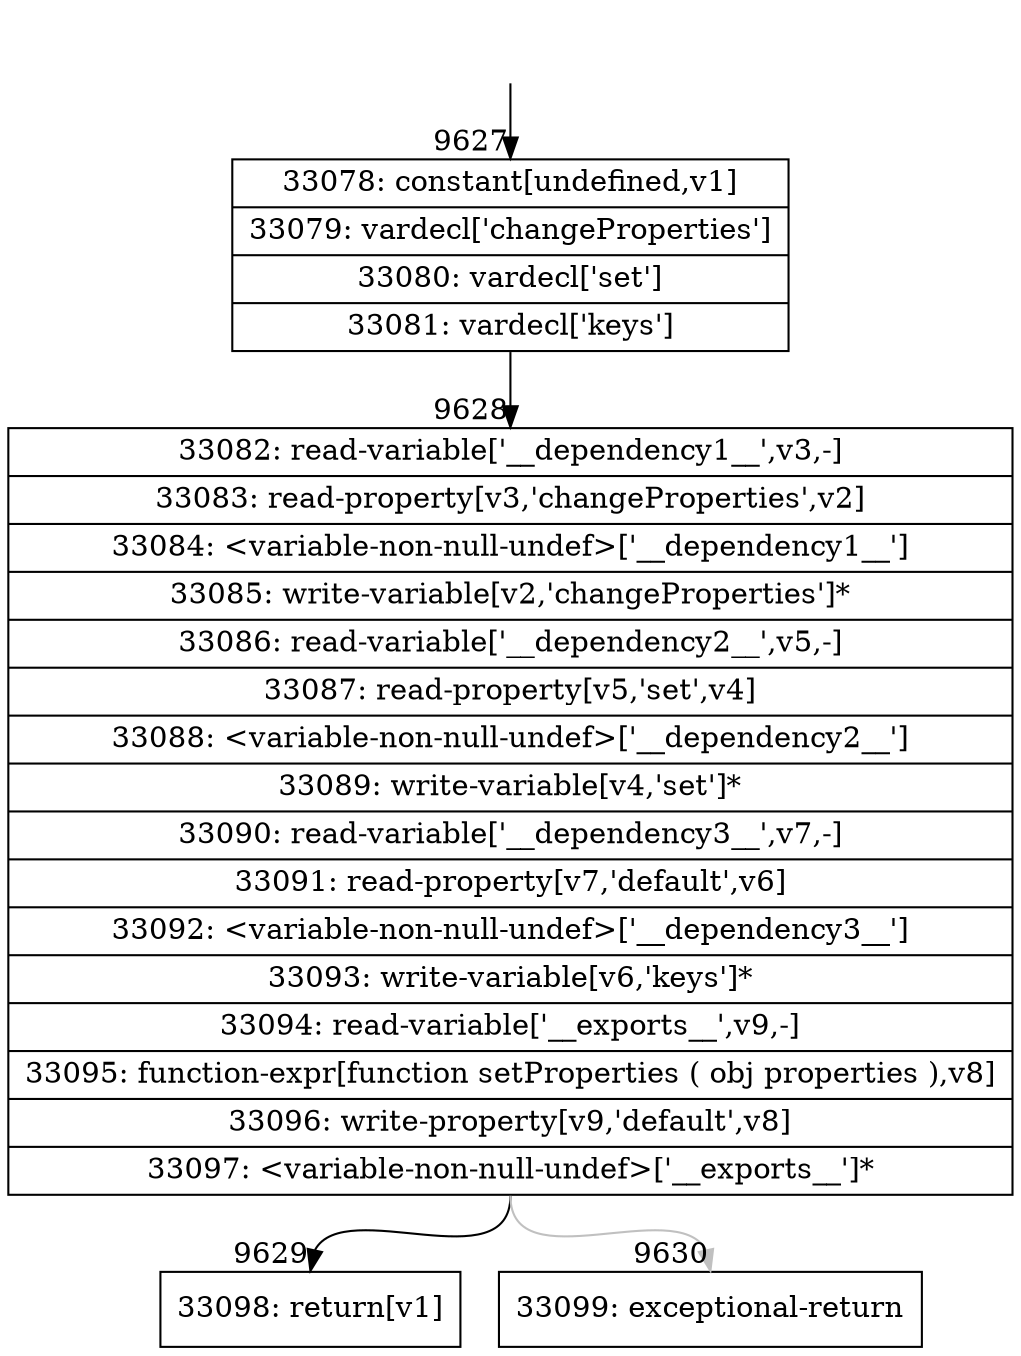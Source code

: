 digraph {
rankdir="TD"
BB_entry812[shape=none,label=""];
BB_entry812 -> BB9627 [tailport=s, headport=n, headlabel="    9627"]
BB9627 [shape=record label="{33078: constant[undefined,v1]|33079: vardecl['changeProperties']|33080: vardecl['set']|33081: vardecl['keys']}" ] 
BB9627 -> BB9628 [tailport=s, headport=n, headlabel="      9628"]
BB9628 [shape=record label="{33082: read-variable['__dependency1__',v3,-]|33083: read-property[v3,'changeProperties',v2]|33084: \<variable-non-null-undef\>['__dependency1__']|33085: write-variable[v2,'changeProperties']*|33086: read-variable['__dependency2__',v5,-]|33087: read-property[v5,'set',v4]|33088: \<variable-non-null-undef\>['__dependency2__']|33089: write-variable[v4,'set']*|33090: read-variable['__dependency3__',v7,-]|33091: read-property[v7,'default',v6]|33092: \<variable-non-null-undef\>['__dependency3__']|33093: write-variable[v6,'keys']*|33094: read-variable['__exports__',v9,-]|33095: function-expr[function setProperties ( obj properties ),v8]|33096: write-property[v9,'default',v8]|33097: \<variable-non-null-undef\>['__exports__']*}" ] 
BB9628 -> BB9629 [tailport=s, headport=n, headlabel="      9629"]
BB9628 -> BB9630 [tailport=s, headport=n, color=gray, headlabel="      9630"]
BB9629 [shape=record label="{33098: return[v1]}" ] 
BB9630 [shape=record label="{33099: exceptional-return}" ] 
//#$~ 17341
}
